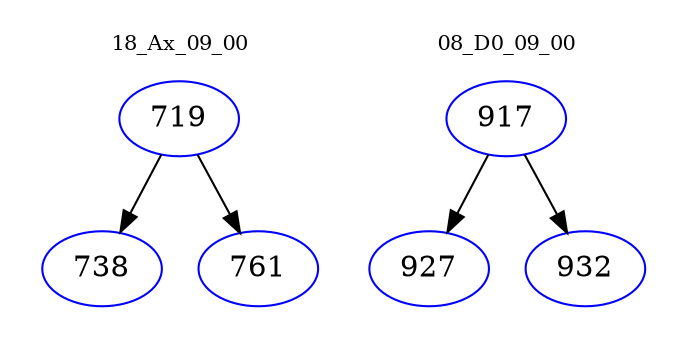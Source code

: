 digraph{
subgraph cluster_0 {
color = white
label = "18_Ax_09_00";
fontsize=10;
T0_719 [label="719", color="blue"]
T0_719 -> T0_738 [color="black"]
T0_738 [label="738", color="blue"]
T0_719 -> T0_761 [color="black"]
T0_761 [label="761", color="blue"]
}
subgraph cluster_1 {
color = white
label = "08_D0_09_00";
fontsize=10;
T1_917 [label="917", color="blue"]
T1_917 -> T1_927 [color="black"]
T1_927 [label="927", color="blue"]
T1_917 -> T1_932 [color="black"]
T1_932 [label="932", color="blue"]
}
}
